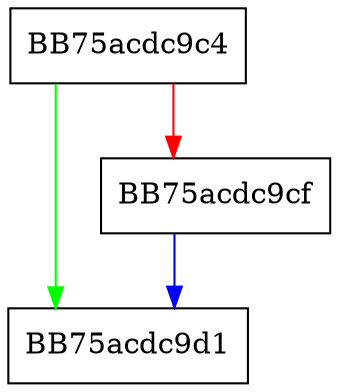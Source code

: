 digraph GetItemStatus {
  node [shape="box"];
  graph [splines=ortho];
  BB75acdc9c4 -> BB75acdc9d1 [color="green"];
  BB75acdc9c4 -> BB75acdc9cf [color="red"];
  BB75acdc9cf -> BB75acdc9d1 [color="blue"];
}